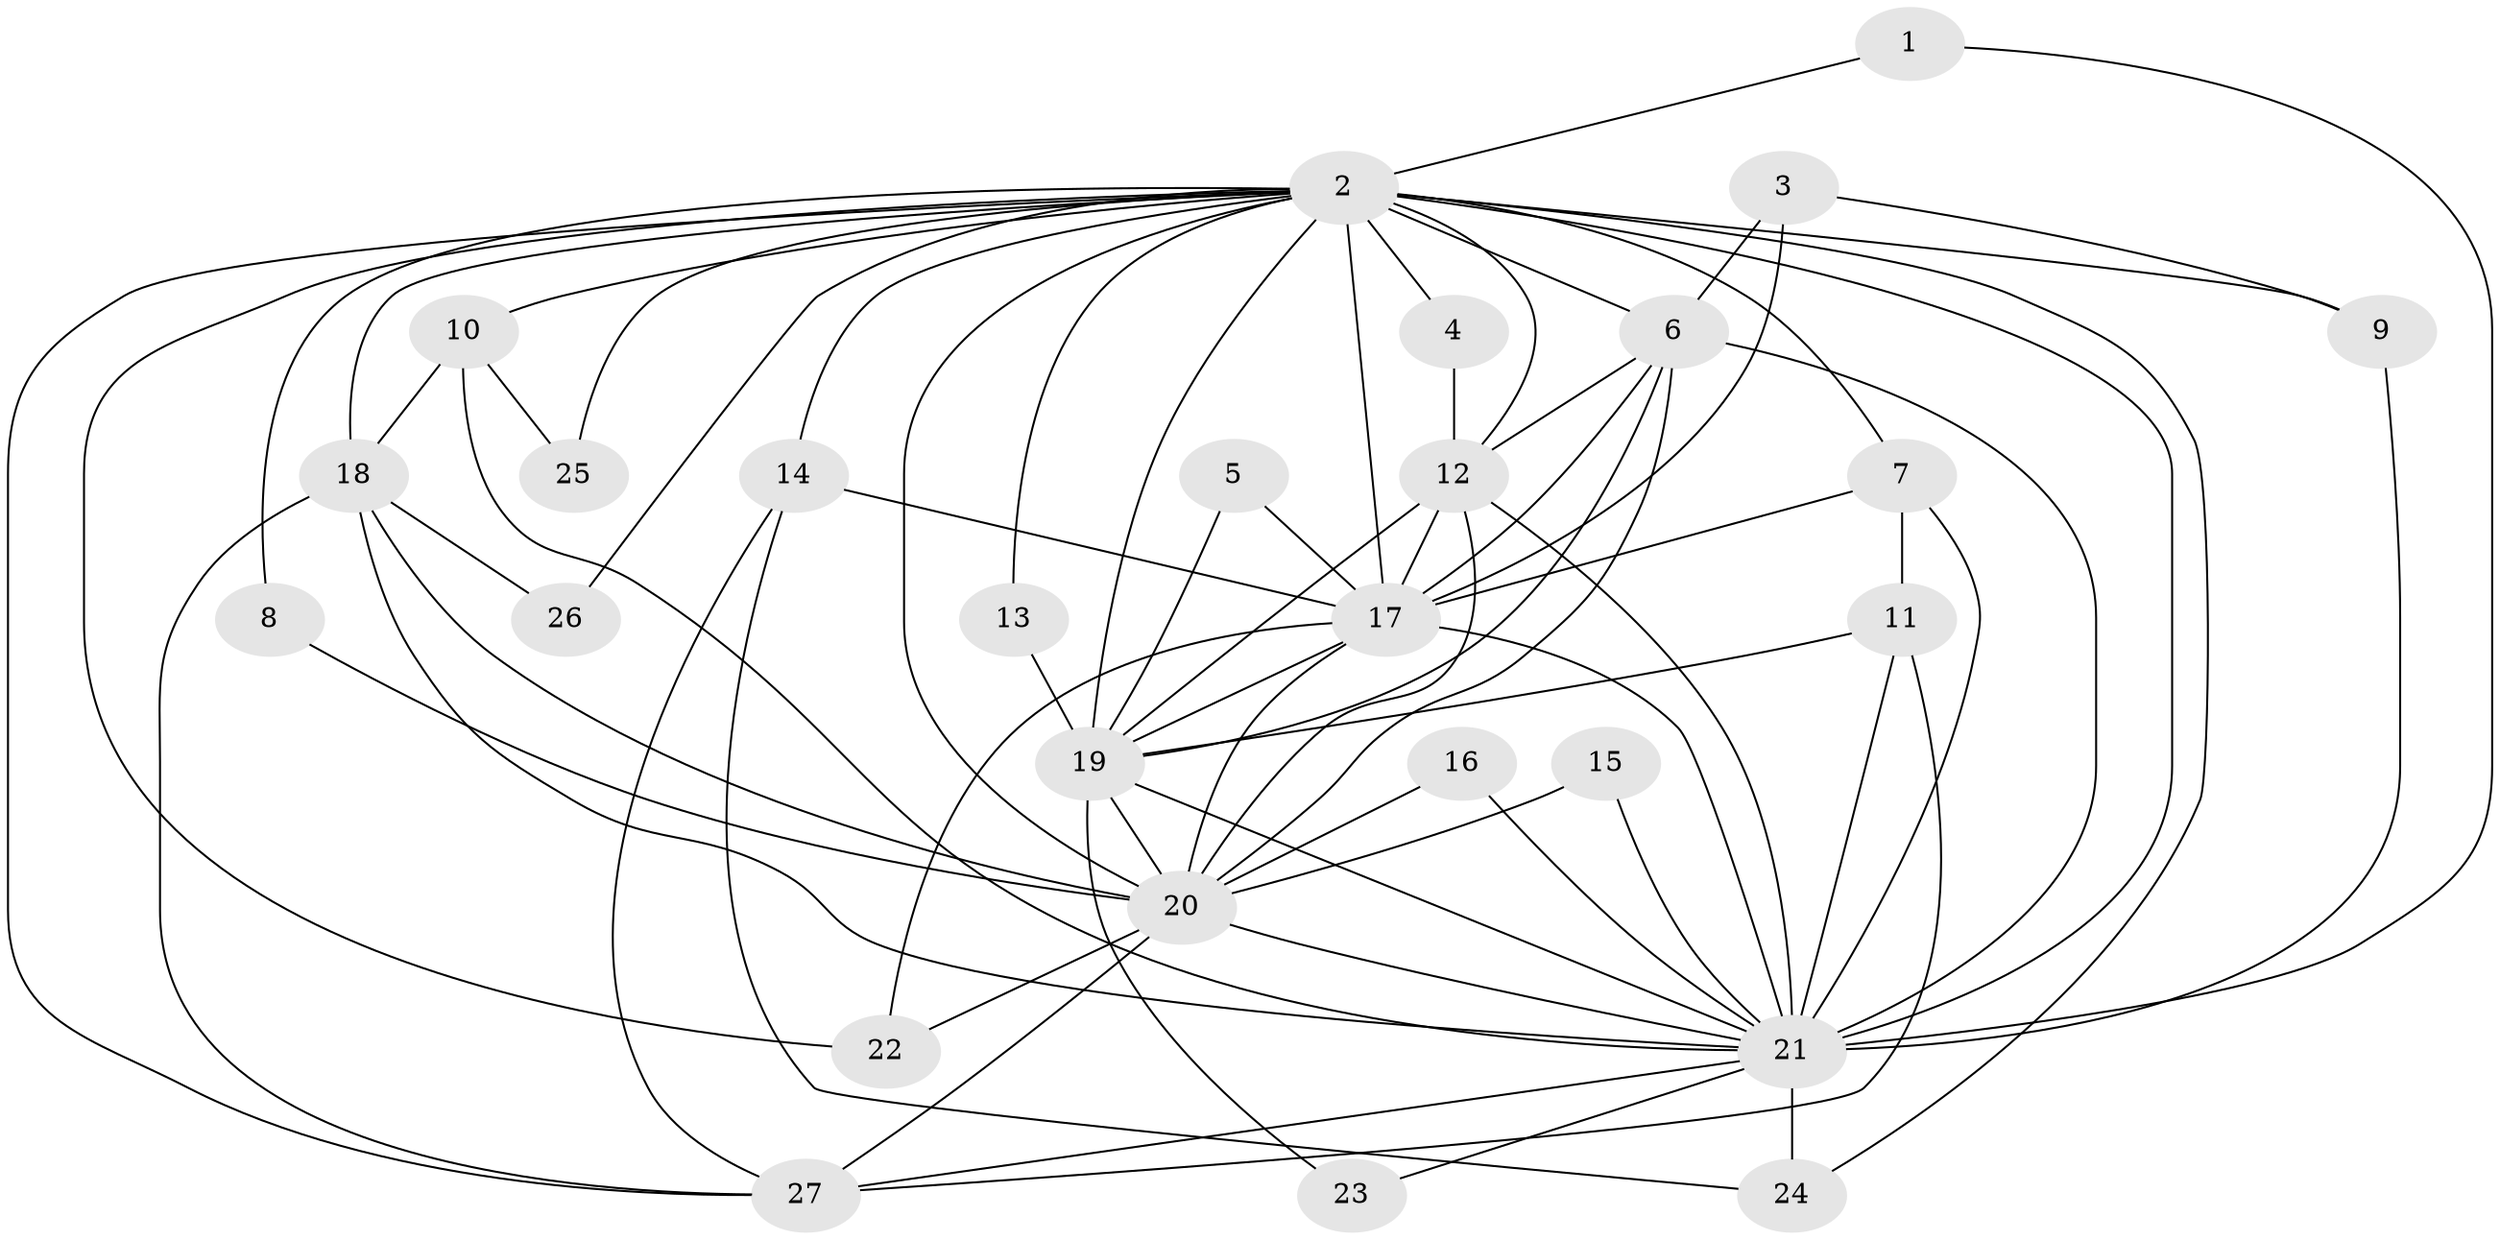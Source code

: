 // original degree distribution, {15: 0.05660377358490566, 19: 0.03773584905660377, 13: 0.018867924528301886, 14: 0.018867924528301886, 11: 0.018867924528301886, 12: 0.018867924528301886, 16: 0.018867924528301886, 2: 0.5094339622641509, 6: 0.018867924528301886, 3: 0.16981132075471697, 4: 0.07547169811320754, 5: 0.03773584905660377}
// Generated by graph-tools (version 1.1) at 2025/25/03/09/25 03:25:46]
// undirected, 27 vertices, 72 edges
graph export_dot {
graph [start="1"]
  node [color=gray90,style=filled];
  1;
  2;
  3;
  4;
  5;
  6;
  7;
  8;
  9;
  10;
  11;
  12;
  13;
  14;
  15;
  16;
  17;
  18;
  19;
  20;
  21;
  22;
  23;
  24;
  25;
  26;
  27;
  1 -- 2 [weight=1.0];
  1 -- 21 [weight=1.0];
  2 -- 4 [weight=1.0];
  2 -- 6 [weight=3.0];
  2 -- 7 [weight=1.0];
  2 -- 8 [weight=1.0];
  2 -- 9 [weight=1.0];
  2 -- 10 [weight=1.0];
  2 -- 12 [weight=3.0];
  2 -- 13 [weight=1.0];
  2 -- 14 [weight=1.0];
  2 -- 17 [weight=3.0];
  2 -- 18 [weight=1.0];
  2 -- 19 [weight=4.0];
  2 -- 20 [weight=6.0];
  2 -- 21 [weight=8.0];
  2 -- 22 [weight=1.0];
  2 -- 24 [weight=1.0];
  2 -- 25 [weight=1.0];
  2 -- 26 [weight=1.0];
  2 -- 27 [weight=1.0];
  3 -- 6 [weight=1.0];
  3 -- 9 [weight=1.0];
  3 -- 17 [weight=1.0];
  4 -- 12 [weight=1.0];
  5 -- 17 [weight=1.0];
  5 -- 19 [weight=1.0];
  6 -- 12 [weight=1.0];
  6 -- 17 [weight=2.0];
  6 -- 19 [weight=1.0];
  6 -- 20 [weight=2.0];
  6 -- 21 [weight=2.0];
  7 -- 11 [weight=1.0];
  7 -- 17 [weight=1.0];
  7 -- 21 [weight=1.0];
  8 -- 20 [weight=1.0];
  9 -- 21 [weight=1.0];
  10 -- 18 [weight=1.0];
  10 -- 21 [weight=1.0];
  10 -- 25 [weight=1.0];
  11 -- 19 [weight=1.0];
  11 -- 21 [weight=1.0];
  11 -- 27 [weight=1.0];
  12 -- 17 [weight=3.0];
  12 -- 19 [weight=1.0];
  12 -- 20 [weight=1.0];
  12 -- 21 [weight=2.0];
  13 -- 19 [weight=1.0];
  14 -- 17 [weight=1.0];
  14 -- 24 [weight=1.0];
  14 -- 27 [weight=1.0];
  15 -- 20 [weight=1.0];
  15 -- 21 [weight=1.0];
  16 -- 20 [weight=1.0];
  16 -- 21 [weight=1.0];
  17 -- 19 [weight=1.0];
  17 -- 20 [weight=1.0];
  17 -- 21 [weight=2.0];
  17 -- 22 [weight=1.0];
  18 -- 20 [weight=1.0];
  18 -- 21 [weight=1.0];
  18 -- 26 [weight=1.0];
  18 -- 27 [weight=1.0];
  19 -- 20 [weight=1.0];
  19 -- 21 [weight=3.0];
  19 -- 23 [weight=1.0];
  20 -- 21 [weight=2.0];
  20 -- 22 [weight=1.0];
  20 -- 27 [weight=1.0];
  21 -- 23 [weight=1.0];
  21 -- 24 [weight=1.0];
  21 -- 27 [weight=1.0];
}
